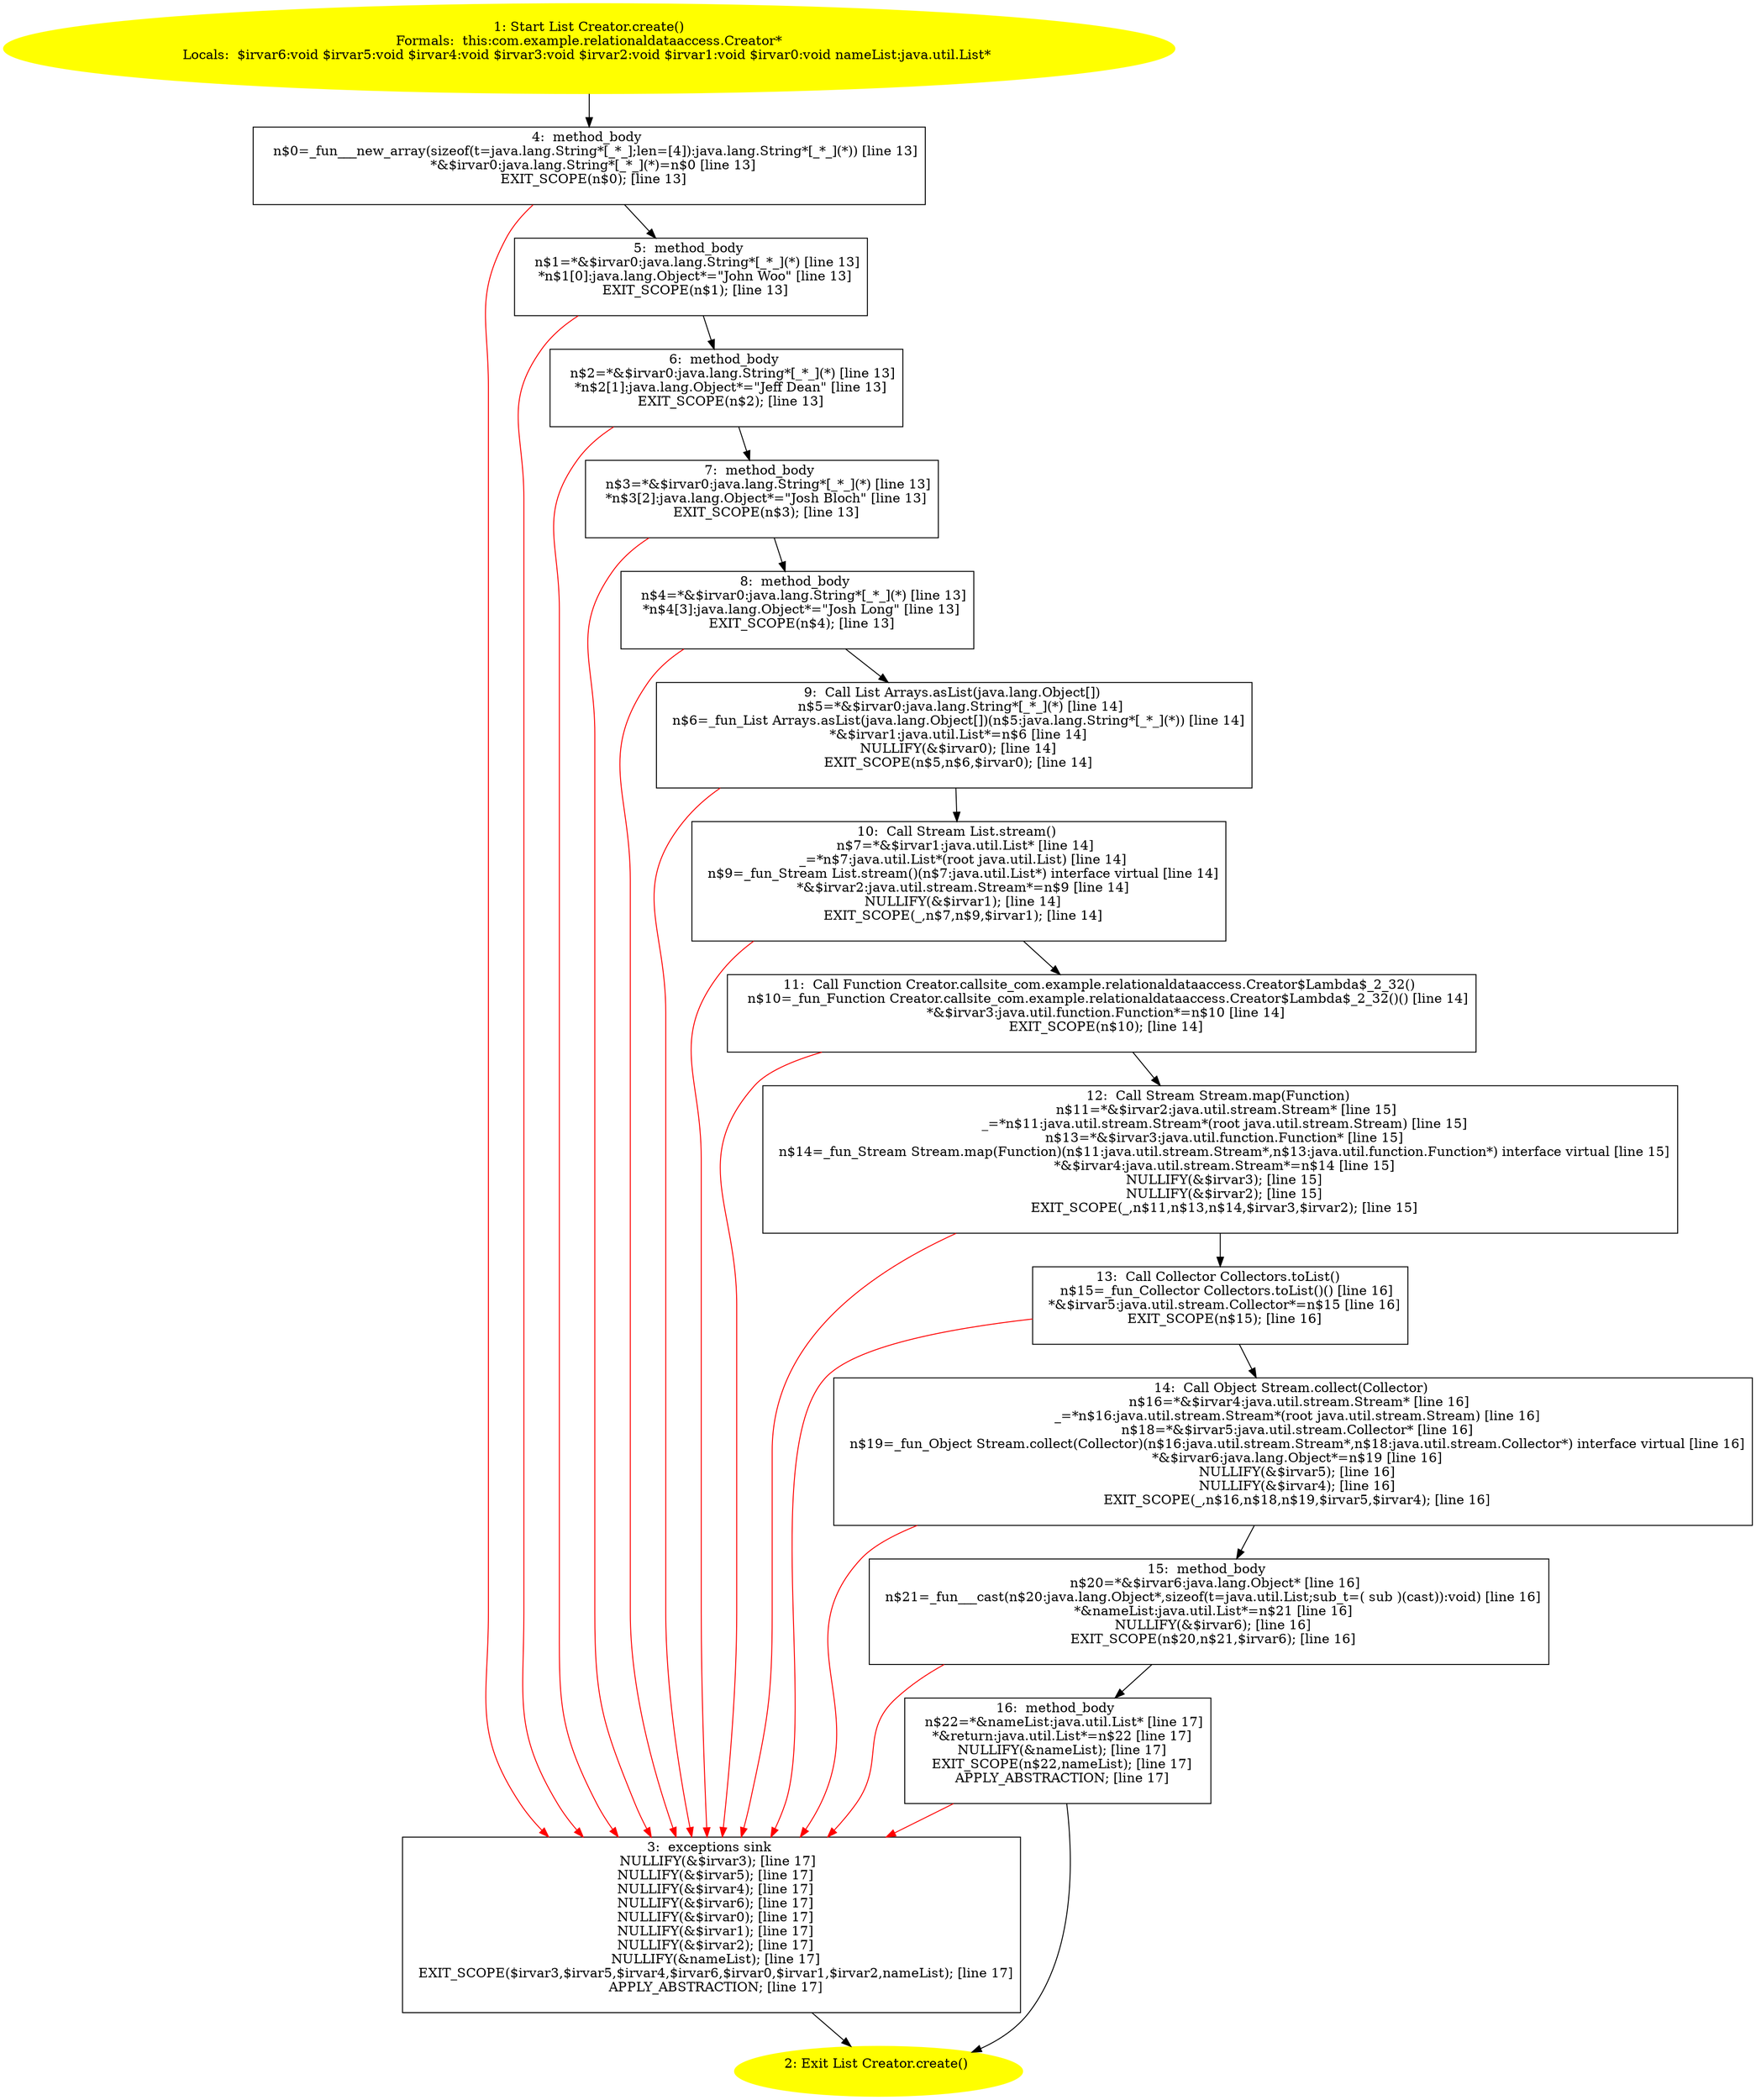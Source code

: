 /* @generated */
digraph cfg {
"com.example.relationaldataaccess.Creator.create():java.util.List.4966e28da691fc5cac0b61ca56b11446_1" [label="1: Start List Creator.create()\nFormals:  this:com.example.relationaldataaccess.Creator*\nLocals:  $irvar6:void $irvar5:void $irvar4:void $irvar3:void $irvar2:void $irvar1:void $irvar0:void nameList:java.util.List* \n  " color=yellow style=filled]
	

	 "com.example.relationaldataaccess.Creator.create():java.util.List.4966e28da691fc5cac0b61ca56b11446_1" -> "com.example.relationaldataaccess.Creator.create():java.util.List.4966e28da691fc5cac0b61ca56b11446_4" ;
"com.example.relationaldataaccess.Creator.create():java.util.List.4966e28da691fc5cac0b61ca56b11446_2" [label="2: Exit List Creator.create() \n  " color=yellow style=filled]
	

"com.example.relationaldataaccess.Creator.create():java.util.List.4966e28da691fc5cac0b61ca56b11446_3" [label="3:  exceptions sink \n   NULLIFY(&$irvar3); [line 17]\n  NULLIFY(&$irvar5); [line 17]\n  NULLIFY(&$irvar4); [line 17]\n  NULLIFY(&$irvar6); [line 17]\n  NULLIFY(&$irvar0); [line 17]\n  NULLIFY(&$irvar1); [line 17]\n  NULLIFY(&$irvar2); [line 17]\n  NULLIFY(&nameList); [line 17]\n  EXIT_SCOPE($irvar3,$irvar5,$irvar4,$irvar6,$irvar0,$irvar1,$irvar2,nameList); [line 17]\n  APPLY_ABSTRACTION; [line 17]\n " shape="box"]
	

	 "com.example.relationaldataaccess.Creator.create():java.util.List.4966e28da691fc5cac0b61ca56b11446_3" -> "com.example.relationaldataaccess.Creator.create():java.util.List.4966e28da691fc5cac0b61ca56b11446_2" ;
"com.example.relationaldataaccess.Creator.create():java.util.List.4966e28da691fc5cac0b61ca56b11446_4" [label="4:  method_body \n   n$0=_fun___new_array(sizeof(t=java.lang.String*[_*_];len=[4]):java.lang.String*[_*_](*)) [line 13]\n  *&$irvar0:java.lang.String*[_*_](*)=n$0 [line 13]\n  EXIT_SCOPE(n$0); [line 13]\n " shape="box"]
	

	 "com.example.relationaldataaccess.Creator.create():java.util.List.4966e28da691fc5cac0b61ca56b11446_4" -> "com.example.relationaldataaccess.Creator.create():java.util.List.4966e28da691fc5cac0b61ca56b11446_5" ;
	 "com.example.relationaldataaccess.Creator.create():java.util.List.4966e28da691fc5cac0b61ca56b11446_4" -> "com.example.relationaldataaccess.Creator.create():java.util.List.4966e28da691fc5cac0b61ca56b11446_3" [color="red" ];
"com.example.relationaldataaccess.Creator.create():java.util.List.4966e28da691fc5cac0b61ca56b11446_5" [label="5:  method_body \n   n$1=*&$irvar0:java.lang.String*[_*_](*) [line 13]\n  *n$1[0]:java.lang.Object*=\"John Woo\" [line 13]\n  EXIT_SCOPE(n$1); [line 13]\n " shape="box"]
	

	 "com.example.relationaldataaccess.Creator.create():java.util.List.4966e28da691fc5cac0b61ca56b11446_5" -> "com.example.relationaldataaccess.Creator.create():java.util.List.4966e28da691fc5cac0b61ca56b11446_6" ;
	 "com.example.relationaldataaccess.Creator.create():java.util.List.4966e28da691fc5cac0b61ca56b11446_5" -> "com.example.relationaldataaccess.Creator.create():java.util.List.4966e28da691fc5cac0b61ca56b11446_3" [color="red" ];
"com.example.relationaldataaccess.Creator.create():java.util.List.4966e28da691fc5cac0b61ca56b11446_6" [label="6:  method_body \n   n$2=*&$irvar0:java.lang.String*[_*_](*) [line 13]\n  *n$2[1]:java.lang.Object*=\"Jeff Dean\" [line 13]\n  EXIT_SCOPE(n$2); [line 13]\n " shape="box"]
	

	 "com.example.relationaldataaccess.Creator.create():java.util.List.4966e28da691fc5cac0b61ca56b11446_6" -> "com.example.relationaldataaccess.Creator.create():java.util.List.4966e28da691fc5cac0b61ca56b11446_7" ;
	 "com.example.relationaldataaccess.Creator.create():java.util.List.4966e28da691fc5cac0b61ca56b11446_6" -> "com.example.relationaldataaccess.Creator.create():java.util.List.4966e28da691fc5cac0b61ca56b11446_3" [color="red" ];
"com.example.relationaldataaccess.Creator.create():java.util.List.4966e28da691fc5cac0b61ca56b11446_7" [label="7:  method_body \n   n$3=*&$irvar0:java.lang.String*[_*_](*) [line 13]\n  *n$3[2]:java.lang.Object*=\"Josh Bloch\" [line 13]\n  EXIT_SCOPE(n$3); [line 13]\n " shape="box"]
	

	 "com.example.relationaldataaccess.Creator.create():java.util.List.4966e28da691fc5cac0b61ca56b11446_7" -> "com.example.relationaldataaccess.Creator.create():java.util.List.4966e28da691fc5cac0b61ca56b11446_8" ;
	 "com.example.relationaldataaccess.Creator.create():java.util.List.4966e28da691fc5cac0b61ca56b11446_7" -> "com.example.relationaldataaccess.Creator.create():java.util.List.4966e28da691fc5cac0b61ca56b11446_3" [color="red" ];
"com.example.relationaldataaccess.Creator.create():java.util.List.4966e28da691fc5cac0b61ca56b11446_8" [label="8:  method_body \n   n$4=*&$irvar0:java.lang.String*[_*_](*) [line 13]\n  *n$4[3]:java.lang.Object*=\"Josh Long\" [line 13]\n  EXIT_SCOPE(n$4); [line 13]\n " shape="box"]
	

	 "com.example.relationaldataaccess.Creator.create():java.util.List.4966e28da691fc5cac0b61ca56b11446_8" -> "com.example.relationaldataaccess.Creator.create():java.util.List.4966e28da691fc5cac0b61ca56b11446_9" ;
	 "com.example.relationaldataaccess.Creator.create():java.util.List.4966e28da691fc5cac0b61ca56b11446_8" -> "com.example.relationaldataaccess.Creator.create():java.util.List.4966e28da691fc5cac0b61ca56b11446_3" [color="red" ];
"com.example.relationaldataaccess.Creator.create():java.util.List.4966e28da691fc5cac0b61ca56b11446_9" [label="9:  Call List Arrays.asList(java.lang.Object[]) \n   n$5=*&$irvar0:java.lang.String*[_*_](*) [line 14]\n  n$6=_fun_List Arrays.asList(java.lang.Object[])(n$5:java.lang.String*[_*_](*)) [line 14]\n  *&$irvar1:java.util.List*=n$6 [line 14]\n  NULLIFY(&$irvar0); [line 14]\n  EXIT_SCOPE(n$5,n$6,$irvar0); [line 14]\n " shape="box"]
	

	 "com.example.relationaldataaccess.Creator.create():java.util.List.4966e28da691fc5cac0b61ca56b11446_9" -> "com.example.relationaldataaccess.Creator.create():java.util.List.4966e28da691fc5cac0b61ca56b11446_10" ;
	 "com.example.relationaldataaccess.Creator.create():java.util.List.4966e28da691fc5cac0b61ca56b11446_9" -> "com.example.relationaldataaccess.Creator.create():java.util.List.4966e28da691fc5cac0b61ca56b11446_3" [color="red" ];
"com.example.relationaldataaccess.Creator.create():java.util.List.4966e28da691fc5cac0b61ca56b11446_10" [label="10:  Call Stream List.stream() \n   n$7=*&$irvar1:java.util.List* [line 14]\n  _=*n$7:java.util.List*(root java.util.List) [line 14]\n  n$9=_fun_Stream List.stream()(n$7:java.util.List*) interface virtual [line 14]\n  *&$irvar2:java.util.stream.Stream*=n$9 [line 14]\n  NULLIFY(&$irvar1); [line 14]\n  EXIT_SCOPE(_,n$7,n$9,$irvar1); [line 14]\n " shape="box"]
	

	 "com.example.relationaldataaccess.Creator.create():java.util.List.4966e28da691fc5cac0b61ca56b11446_10" -> "com.example.relationaldataaccess.Creator.create():java.util.List.4966e28da691fc5cac0b61ca56b11446_11" ;
	 "com.example.relationaldataaccess.Creator.create():java.util.List.4966e28da691fc5cac0b61ca56b11446_10" -> "com.example.relationaldataaccess.Creator.create():java.util.List.4966e28da691fc5cac0b61ca56b11446_3" [color="red" ];
"com.example.relationaldataaccess.Creator.create():java.util.List.4966e28da691fc5cac0b61ca56b11446_11" [label="11:  Call Function Creator.callsite_com.example.relationaldataaccess.Creator$Lambda$_2_32() \n   n$10=_fun_Function Creator.callsite_com.example.relationaldataaccess.Creator$Lambda$_2_32()() [line 14]\n  *&$irvar3:java.util.function.Function*=n$10 [line 14]\n  EXIT_SCOPE(n$10); [line 14]\n " shape="box"]
	

	 "com.example.relationaldataaccess.Creator.create():java.util.List.4966e28da691fc5cac0b61ca56b11446_11" -> "com.example.relationaldataaccess.Creator.create():java.util.List.4966e28da691fc5cac0b61ca56b11446_12" ;
	 "com.example.relationaldataaccess.Creator.create():java.util.List.4966e28da691fc5cac0b61ca56b11446_11" -> "com.example.relationaldataaccess.Creator.create():java.util.List.4966e28da691fc5cac0b61ca56b11446_3" [color="red" ];
"com.example.relationaldataaccess.Creator.create():java.util.List.4966e28da691fc5cac0b61ca56b11446_12" [label="12:  Call Stream Stream.map(Function) \n   n$11=*&$irvar2:java.util.stream.Stream* [line 15]\n  _=*n$11:java.util.stream.Stream*(root java.util.stream.Stream) [line 15]\n  n$13=*&$irvar3:java.util.function.Function* [line 15]\n  n$14=_fun_Stream Stream.map(Function)(n$11:java.util.stream.Stream*,n$13:java.util.function.Function*) interface virtual [line 15]\n  *&$irvar4:java.util.stream.Stream*=n$14 [line 15]\n  NULLIFY(&$irvar3); [line 15]\n  NULLIFY(&$irvar2); [line 15]\n  EXIT_SCOPE(_,n$11,n$13,n$14,$irvar3,$irvar2); [line 15]\n " shape="box"]
	

	 "com.example.relationaldataaccess.Creator.create():java.util.List.4966e28da691fc5cac0b61ca56b11446_12" -> "com.example.relationaldataaccess.Creator.create():java.util.List.4966e28da691fc5cac0b61ca56b11446_13" ;
	 "com.example.relationaldataaccess.Creator.create():java.util.List.4966e28da691fc5cac0b61ca56b11446_12" -> "com.example.relationaldataaccess.Creator.create():java.util.List.4966e28da691fc5cac0b61ca56b11446_3" [color="red" ];
"com.example.relationaldataaccess.Creator.create():java.util.List.4966e28da691fc5cac0b61ca56b11446_13" [label="13:  Call Collector Collectors.toList() \n   n$15=_fun_Collector Collectors.toList()() [line 16]\n  *&$irvar5:java.util.stream.Collector*=n$15 [line 16]\n  EXIT_SCOPE(n$15); [line 16]\n " shape="box"]
	

	 "com.example.relationaldataaccess.Creator.create():java.util.List.4966e28da691fc5cac0b61ca56b11446_13" -> "com.example.relationaldataaccess.Creator.create():java.util.List.4966e28da691fc5cac0b61ca56b11446_14" ;
	 "com.example.relationaldataaccess.Creator.create():java.util.List.4966e28da691fc5cac0b61ca56b11446_13" -> "com.example.relationaldataaccess.Creator.create():java.util.List.4966e28da691fc5cac0b61ca56b11446_3" [color="red" ];
"com.example.relationaldataaccess.Creator.create():java.util.List.4966e28da691fc5cac0b61ca56b11446_14" [label="14:  Call Object Stream.collect(Collector) \n   n$16=*&$irvar4:java.util.stream.Stream* [line 16]\n  _=*n$16:java.util.stream.Stream*(root java.util.stream.Stream) [line 16]\n  n$18=*&$irvar5:java.util.stream.Collector* [line 16]\n  n$19=_fun_Object Stream.collect(Collector)(n$16:java.util.stream.Stream*,n$18:java.util.stream.Collector*) interface virtual [line 16]\n  *&$irvar6:java.lang.Object*=n$19 [line 16]\n  NULLIFY(&$irvar5); [line 16]\n  NULLIFY(&$irvar4); [line 16]\n  EXIT_SCOPE(_,n$16,n$18,n$19,$irvar5,$irvar4); [line 16]\n " shape="box"]
	

	 "com.example.relationaldataaccess.Creator.create():java.util.List.4966e28da691fc5cac0b61ca56b11446_14" -> "com.example.relationaldataaccess.Creator.create():java.util.List.4966e28da691fc5cac0b61ca56b11446_15" ;
	 "com.example.relationaldataaccess.Creator.create():java.util.List.4966e28da691fc5cac0b61ca56b11446_14" -> "com.example.relationaldataaccess.Creator.create():java.util.List.4966e28da691fc5cac0b61ca56b11446_3" [color="red" ];
"com.example.relationaldataaccess.Creator.create():java.util.List.4966e28da691fc5cac0b61ca56b11446_15" [label="15:  method_body \n   n$20=*&$irvar6:java.lang.Object* [line 16]\n  n$21=_fun___cast(n$20:java.lang.Object*,sizeof(t=java.util.List;sub_t=( sub )(cast)):void) [line 16]\n  *&nameList:java.util.List*=n$21 [line 16]\n  NULLIFY(&$irvar6); [line 16]\n  EXIT_SCOPE(n$20,n$21,$irvar6); [line 16]\n " shape="box"]
	

	 "com.example.relationaldataaccess.Creator.create():java.util.List.4966e28da691fc5cac0b61ca56b11446_15" -> "com.example.relationaldataaccess.Creator.create():java.util.List.4966e28da691fc5cac0b61ca56b11446_16" ;
	 "com.example.relationaldataaccess.Creator.create():java.util.List.4966e28da691fc5cac0b61ca56b11446_15" -> "com.example.relationaldataaccess.Creator.create():java.util.List.4966e28da691fc5cac0b61ca56b11446_3" [color="red" ];
"com.example.relationaldataaccess.Creator.create():java.util.List.4966e28da691fc5cac0b61ca56b11446_16" [label="16:  method_body \n   n$22=*&nameList:java.util.List* [line 17]\n  *&return:java.util.List*=n$22 [line 17]\n  NULLIFY(&nameList); [line 17]\n  EXIT_SCOPE(n$22,nameList); [line 17]\n  APPLY_ABSTRACTION; [line 17]\n " shape="box"]
	

	 "com.example.relationaldataaccess.Creator.create():java.util.List.4966e28da691fc5cac0b61ca56b11446_16" -> "com.example.relationaldataaccess.Creator.create():java.util.List.4966e28da691fc5cac0b61ca56b11446_2" ;
	 "com.example.relationaldataaccess.Creator.create():java.util.List.4966e28da691fc5cac0b61ca56b11446_16" -> "com.example.relationaldataaccess.Creator.create():java.util.List.4966e28da691fc5cac0b61ca56b11446_3" [color="red" ];
}
